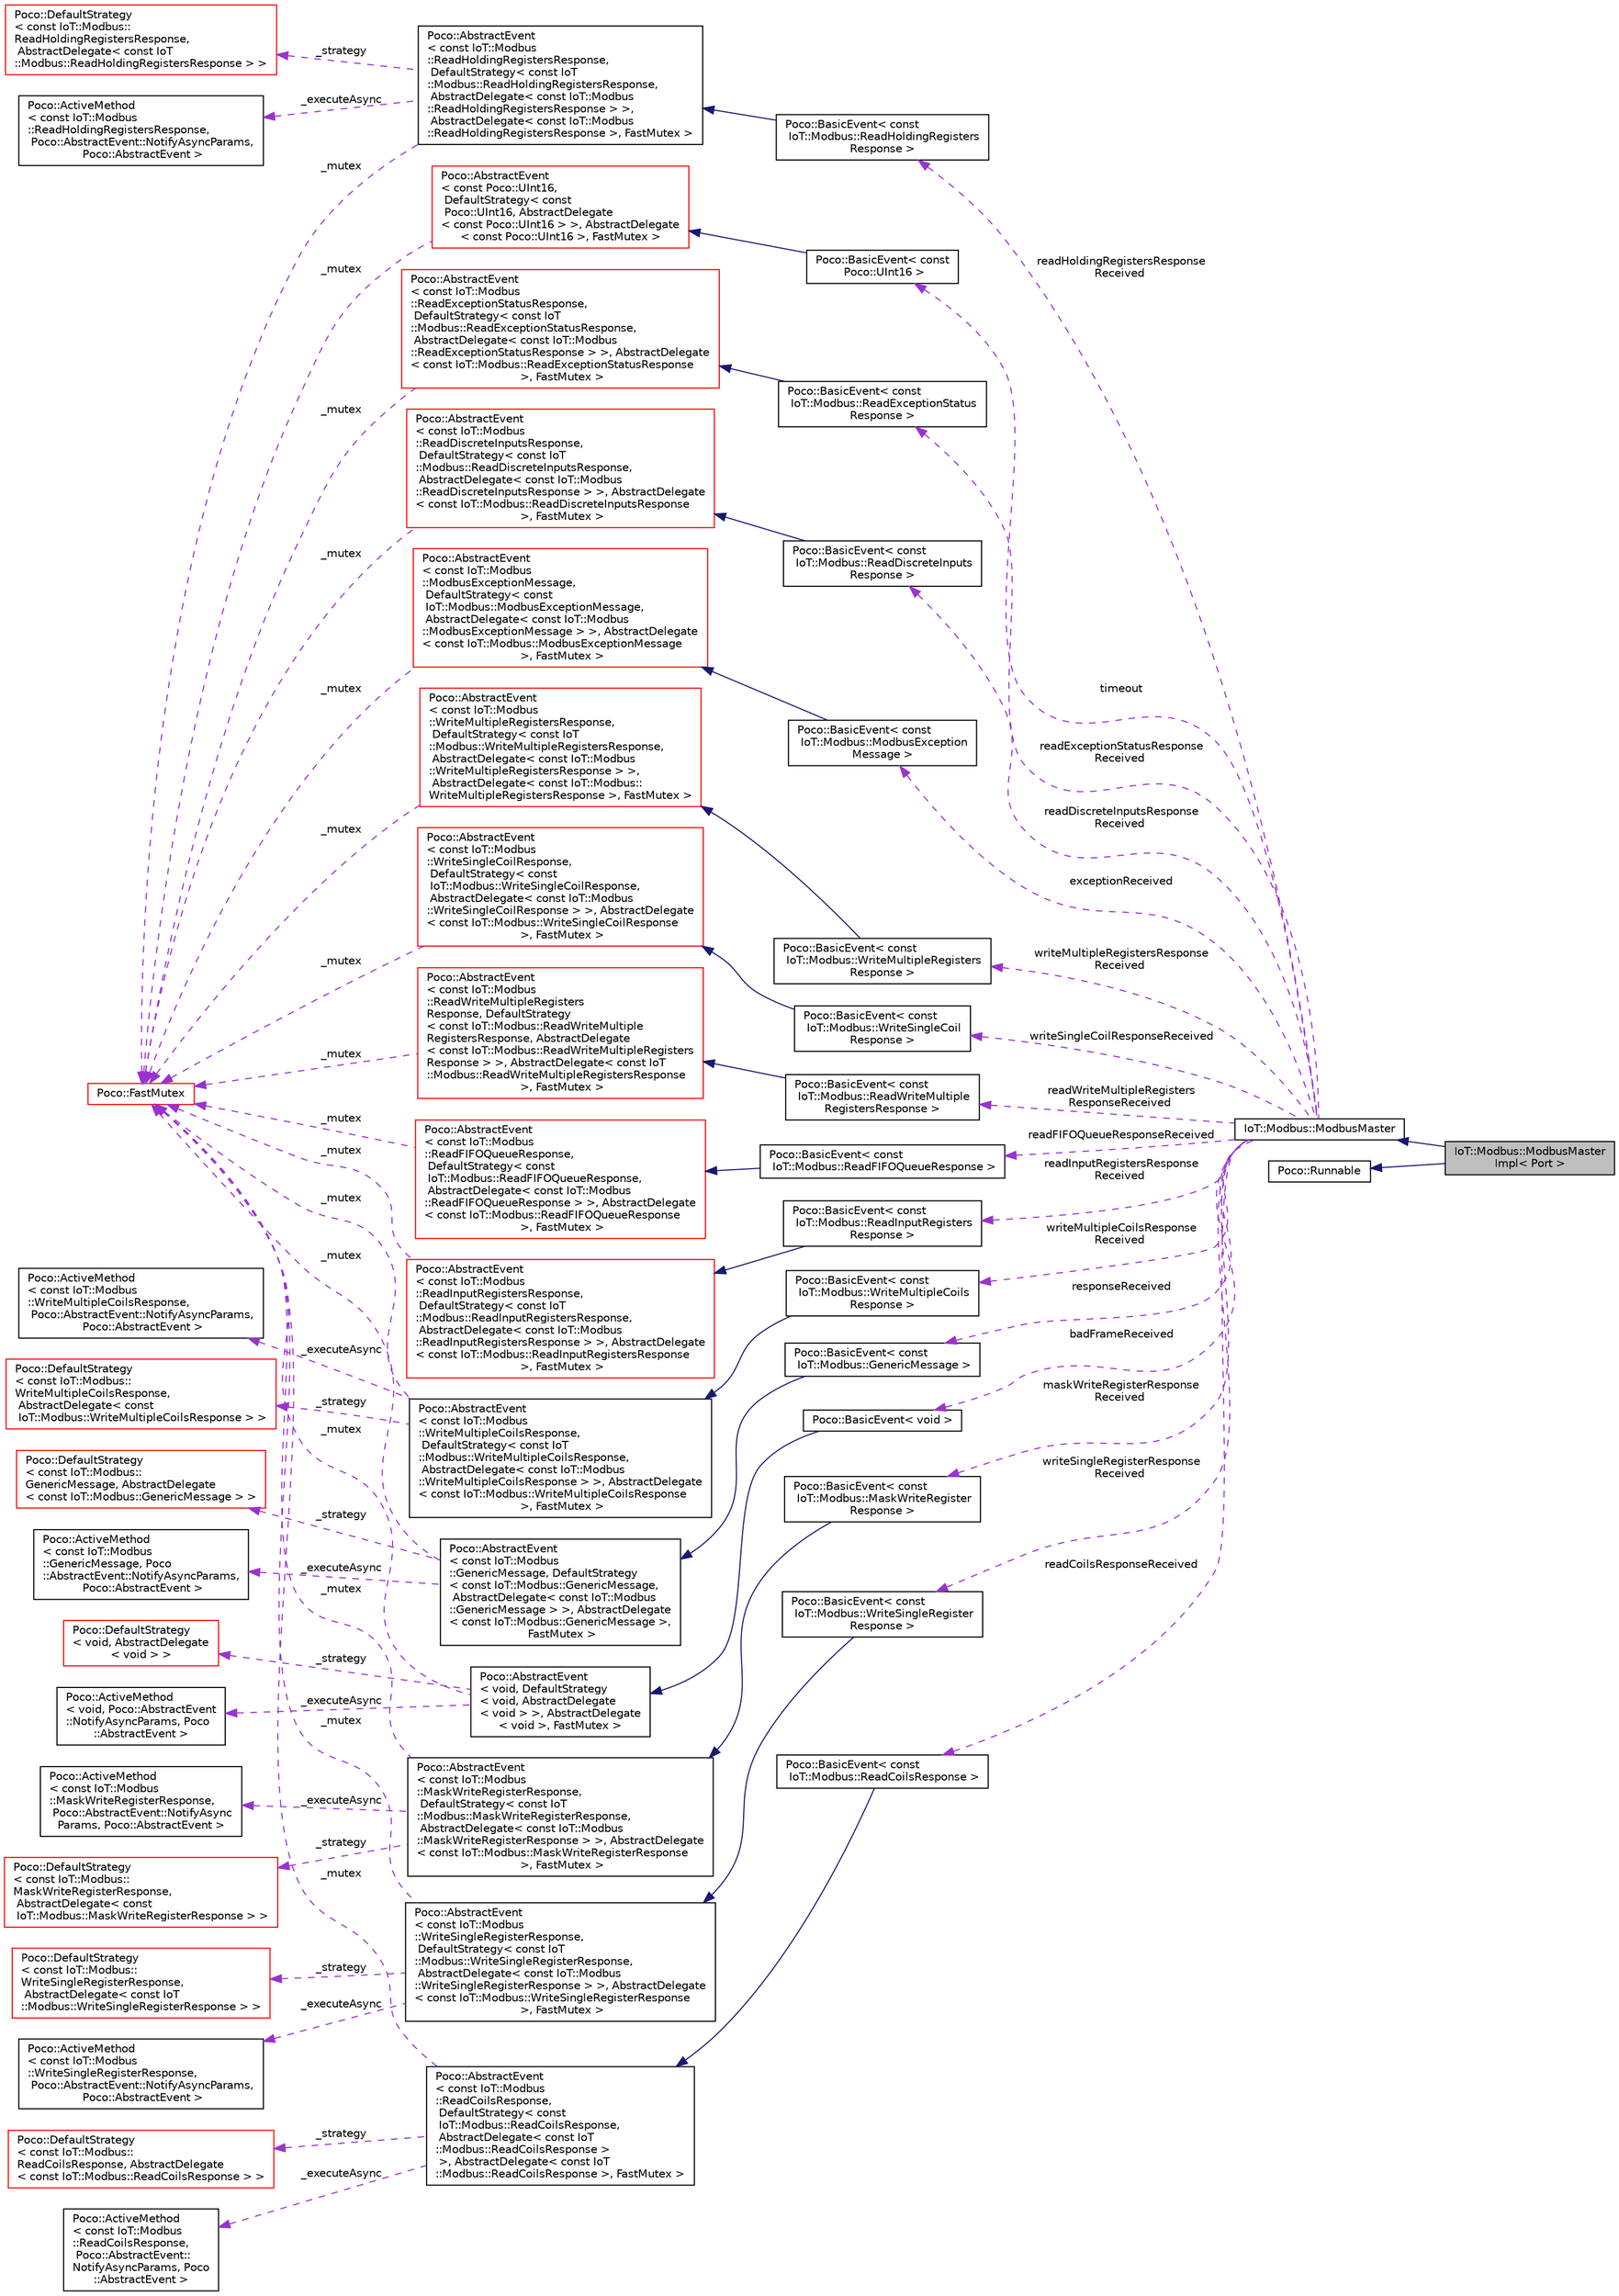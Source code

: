digraph "IoT::Modbus::ModbusMasterImpl&lt; Port &gt;"
{
 // LATEX_PDF_SIZE
  edge [fontname="Helvetica",fontsize="10",labelfontname="Helvetica",labelfontsize="10"];
  node [fontname="Helvetica",fontsize="10",shape=record];
  rankdir="LR";
  Node1 [label="IoT::Modbus::ModbusMaster\lImpl\< Port \>",height=0.2,width=0.4,color="black", fillcolor="grey75", style="filled", fontcolor="black",tooltip=" "];
  Node2 -> Node1 [dir="back",color="midnightblue",fontsize="10",style="solid"];
  Node2 [label="IoT::Modbus::ModbusMaster",height=0.2,width=0.4,color="black", fillcolor="white", style="filled",URL="$classIoT_1_1Modbus_1_1ModbusMaster.html",tooltip=" "];
  Node3 -> Node2 [dir="back",color="darkorchid3",fontsize="10",style="dashed",label=" readHoldingRegistersResponse\lReceived" ];
  Node3 [label="Poco::BasicEvent\< const\l IoT::Modbus::ReadHoldingRegisters\lResponse \>",height=0.2,width=0.4,color="black", fillcolor="white", style="filled",URL="$classPoco_1_1BasicEvent.html",tooltip=" "];
  Node4 -> Node3 [dir="back",color="midnightblue",fontsize="10",style="solid"];
  Node4 [label="Poco::AbstractEvent\l\< const IoT::Modbus\l::ReadHoldingRegistersResponse,\l DefaultStrategy\< const IoT\l::Modbus::ReadHoldingRegistersResponse,\l AbstractDelegate\< const IoT::Modbus\l::ReadHoldingRegistersResponse \> \>,\l AbstractDelegate\< const IoT::Modbus\l::ReadHoldingRegistersResponse \>, FastMutex \>",height=0.2,width=0.4,color="black", fillcolor="white", style="filled",URL="$classPoco_1_1AbstractEvent.html",tooltip=" "];
  Node5 -> Node4 [dir="back",color="darkorchid3",fontsize="10",style="dashed",label=" _strategy" ];
  Node5 [label="Poco::DefaultStrategy\l\< const IoT::Modbus::\lReadHoldingRegistersResponse,\l AbstractDelegate\< const IoT\l::Modbus::ReadHoldingRegistersResponse \> \>",height=0.2,width=0.4,color="red", fillcolor="white", style="filled",URL="$classPoco_1_1DefaultStrategy.html",tooltip=" "];
  Node7 -> Node4 [dir="back",color="darkorchid3",fontsize="10",style="dashed",label=" _executeAsync" ];
  Node7 [label="Poco::ActiveMethod\l\< const IoT::Modbus\l::ReadHoldingRegistersResponse,\l Poco::AbstractEvent::NotifyAsyncParams,\l Poco::AbstractEvent \>",height=0.2,width=0.4,color="black", fillcolor="white", style="filled",URL="$classPoco_1_1ActiveMethod.html",tooltip=" "];
  Node8 -> Node4 [dir="back",color="darkorchid3",fontsize="10",style="dashed",label=" _mutex" ];
  Node8 [label="Poco::FastMutex",height=0.2,width=0.4,color="red", fillcolor="white", style="filled",URL="$classPoco_1_1FastMutex.html",tooltip=" "];
  Node11 -> Node2 [dir="back",color="darkorchid3",fontsize="10",style="dashed",label=" writeMultipleCoilsResponse\lReceived" ];
  Node11 [label="Poco::BasicEvent\< const\l IoT::Modbus::WriteMultipleCoils\lResponse \>",height=0.2,width=0.4,color="black", fillcolor="white", style="filled",URL="$classPoco_1_1BasicEvent.html",tooltip=" "];
  Node12 -> Node11 [dir="back",color="midnightblue",fontsize="10",style="solid"];
  Node12 [label="Poco::AbstractEvent\l\< const IoT::Modbus\l::WriteMultipleCoilsResponse,\l DefaultStrategy\< const IoT\l::Modbus::WriteMultipleCoilsResponse,\l AbstractDelegate\< const IoT::Modbus\l::WriteMultipleCoilsResponse \> \>, AbstractDelegate\l\< const IoT::Modbus::WriteMultipleCoilsResponse\l \>, FastMutex \>",height=0.2,width=0.4,color="black", fillcolor="white", style="filled",URL="$classPoco_1_1AbstractEvent.html",tooltip=" "];
  Node13 -> Node12 [dir="back",color="darkorchid3",fontsize="10",style="dashed",label=" _executeAsync" ];
  Node13 [label="Poco::ActiveMethod\l\< const IoT::Modbus\l::WriteMultipleCoilsResponse,\l Poco::AbstractEvent::NotifyAsyncParams,\l Poco::AbstractEvent \>",height=0.2,width=0.4,color="black", fillcolor="white", style="filled",URL="$classPoco_1_1ActiveMethod.html",tooltip=" "];
  Node14 -> Node12 [dir="back",color="darkorchid3",fontsize="10",style="dashed",label=" _strategy" ];
  Node14 [label="Poco::DefaultStrategy\l\< const IoT::Modbus::\lWriteMultipleCoilsResponse,\l AbstractDelegate\< const\l IoT::Modbus::WriteMultipleCoilsResponse \> \>",height=0.2,width=0.4,color="red", fillcolor="white", style="filled",URL="$classPoco_1_1DefaultStrategy.html",tooltip=" "];
  Node8 -> Node12 [dir="back",color="darkorchid3",fontsize="10",style="dashed",label=" _mutex" ];
  Node16 -> Node2 [dir="back",color="darkorchid3",fontsize="10",style="dashed",label=" responseReceived" ];
  Node16 [label="Poco::BasicEvent\< const\l IoT::Modbus::GenericMessage \>",height=0.2,width=0.4,color="black", fillcolor="white", style="filled",URL="$classPoco_1_1BasicEvent.html",tooltip=" "];
  Node17 -> Node16 [dir="back",color="midnightblue",fontsize="10",style="solid"];
  Node17 [label="Poco::AbstractEvent\l\< const IoT::Modbus\l::GenericMessage, DefaultStrategy\l\< const IoT::Modbus::GenericMessage,\l AbstractDelegate\< const IoT::Modbus\l::GenericMessage \> \>, AbstractDelegate\l\< const IoT::Modbus::GenericMessage \>,\l FastMutex \>",height=0.2,width=0.4,color="black", fillcolor="white", style="filled",URL="$classPoco_1_1AbstractEvent.html",tooltip=" "];
  Node18 -> Node17 [dir="back",color="darkorchid3",fontsize="10",style="dashed",label=" _executeAsync" ];
  Node18 [label="Poco::ActiveMethod\l\< const IoT::Modbus\l::GenericMessage, Poco\l::AbstractEvent::NotifyAsyncParams,\l Poco::AbstractEvent \>",height=0.2,width=0.4,color="black", fillcolor="white", style="filled",URL="$classPoco_1_1ActiveMethod.html",tooltip=" "];
  Node19 -> Node17 [dir="back",color="darkorchid3",fontsize="10",style="dashed",label=" _strategy" ];
  Node19 [label="Poco::DefaultStrategy\l\< const IoT::Modbus::\lGenericMessage, AbstractDelegate\l\< const IoT::Modbus::GenericMessage \> \>",height=0.2,width=0.4,color="red", fillcolor="white", style="filled",URL="$classPoco_1_1DefaultStrategy.html",tooltip=" "];
  Node8 -> Node17 [dir="back",color="darkorchid3",fontsize="10",style="dashed",label=" _mutex" ];
  Node21 -> Node2 [dir="back",color="darkorchid3",fontsize="10",style="dashed",label=" badFrameReceived" ];
  Node21 [label="Poco::BasicEvent\< void \>",height=0.2,width=0.4,color="black", fillcolor="white", style="filled",URL="$classPoco_1_1BasicEvent.html",tooltip=" "];
  Node22 -> Node21 [dir="back",color="midnightblue",fontsize="10",style="solid"];
  Node22 [label="Poco::AbstractEvent\l\< void, DefaultStrategy\l\< void, AbstractDelegate\l\< void \> \>, AbstractDelegate\l\< void \>, FastMutex \>",height=0.2,width=0.4,color="black", fillcolor="white", style="filled",URL="$classPoco_1_1AbstractEvent.html",tooltip=" "];
  Node23 -> Node22 [dir="back",color="darkorchid3",fontsize="10",style="dashed",label=" _strategy" ];
  Node23 [label="Poco::DefaultStrategy\l\< void, AbstractDelegate\l\< void \> \>",height=0.2,width=0.4,color="red", fillcolor="white", style="filled",URL="$classPoco_1_1DefaultStrategy.html",tooltip=" "];
  Node25 -> Node22 [dir="back",color="darkorchid3",fontsize="10",style="dashed",label=" _executeAsync" ];
  Node25 [label="Poco::ActiveMethod\l\< void, Poco::AbstractEvent\l::NotifyAsyncParams, Poco\l::AbstractEvent \>",height=0.2,width=0.4,color="black", fillcolor="white", style="filled",URL="$classPoco_1_1ActiveMethod.html",tooltip=" "];
  Node8 -> Node22 [dir="back",color="darkorchid3",fontsize="10",style="dashed",label=" _mutex" ];
  Node26 -> Node2 [dir="back",color="darkorchid3",fontsize="10",style="dashed",label=" maskWriteRegisterResponse\lReceived" ];
  Node26 [label="Poco::BasicEvent\< const\l IoT::Modbus::MaskWriteRegister\lResponse \>",height=0.2,width=0.4,color="black", fillcolor="white", style="filled",URL="$classPoco_1_1BasicEvent.html",tooltip=" "];
  Node27 -> Node26 [dir="back",color="midnightblue",fontsize="10",style="solid"];
  Node27 [label="Poco::AbstractEvent\l\< const IoT::Modbus\l::MaskWriteRegisterResponse,\l DefaultStrategy\< const IoT\l::Modbus::MaskWriteRegisterResponse,\l AbstractDelegate\< const IoT::Modbus\l::MaskWriteRegisterResponse \> \>, AbstractDelegate\l\< const IoT::Modbus::MaskWriteRegisterResponse\l \>, FastMutex \>",height=0.2,width=0.4,color="black", fillcolor="white", style="filled",URL="$classPoco_1_1AbstractEvent.html",tooltip=" "];
  Node28 -> Node27 [dir="back",color="darkorchid3",fontsize="10",style="dashed",label=" _executeAsync" ];
  Node28 [label="Poco::ActiveMethod\l\< const IoT::Modbus\l::MaskWriteRegisterResponse,\l Poco::AbstractEvent::NotifyAsync\lParams, Poco::AbstractEvent \>",height=0.2,width=0.4,color="black", fillcolor="white", style="filled",URL="$classPoco_1_1ActiveMethod.html",tooltip=" "];
  Node8 -> Node27 [dir="back",color="darkorchid3",fontsize="10",style="dashed",label=" _mutex" ];
  Node29 -> Node27 [dir="back",color="darkorchid3",fontsize="10",style="dashed",label=" _strategy" ];
  Node29 [label="Poco::DefaultStrategy\l\< const IoT::Modbus::\lMaskWriteRegisterResponse,\l AbstractDelegate\< const\l IoT::Modbus::MaskWriteRegisterResponse \> \>",height=0.2,width=0.4,color="red", fillcolor="white", style="filled",URL="$classPoco_1_1DefaultStrategy.html",tooltip=" "];
  Node31 -> Node2 [dir="back",color="darkorchid3",fontsize="10",style="dashed",label=" writeSingleRegisterResponse\lReceived" ];
  Node31 [label="Poco::BasicEvent\< const\l IoT::Modbus::WriteSingleRegister\lResponse \>",height=0.2,width=0.4,color="black", fillcolor="white", style="filled",URL="$classPoco_1_1BasicEvent.html",tooltip=" "];
  Node32 -> Node31 [dir="back",color="midnightblue",fontsize="10",style="solid"];
  Node32 [label="Poco::AbstractEvent\l\< const IoT::Modbus\l::WriteSingleRegisterResponse,\l DefaultStrategy\< const IoT\l::Modbus::WriteSingleRegisterResponse,\l AbstractDelegate\< const IoT::Modbus\l::WriteSingleRegisterResponse \> \>, AbstractDelegate\l\< const IoT::Modbus::WriteSingleRegisterResponse\l \>, FastMutex \>",height=0.2,width=0.4,color="black", fillcolor="white", style="filled",URL="$classPoco_1_1AbstractEvent.html",tooltip=" "];
  Node33 -> Node32 [dir="back",color="darkorchid3",fontsize="10",style="dashed",label=" _executeAsync" ];
  Node33 [label="Poco::ActiveMethod\l\< const IoT::Modbus\l::WriteSingleRegisterResponse,\l Poco::AbstractEvent::NotifyAsyncParams,\l Poco::AbstractEvent \>",height=0.2,width=0.4,color="black", fillcolor="white", style="filled",URL="$classPoco_1_1ActiveMethod.html",tooltip=" "];
  Node34 -> Node32 [dir="back",color="darkorchid3",fontsize="10",style="dashed",label=" _strategy" ];
  Node34 [label="Poco::DefaultStrategy\l\< const IoT::Modbus::\lWriteSingleRegisterResponse,\l AbstractDelegate\< const IoT\l::Modbus::WriteSingleRegisterResponse \> \>",height=0.2,width=0.4,color="red", fillcolor="white", style="filled",URL="$classPoco_1_1DefaultStrategy.html",tooltip=" "];
  Node8 -> Node32 [dir="back",color="darkorchid3",fontsize="10",style="dashed",label=" _mutex" ];
  Node36 -> Node2 [dir="back",color="darkorchid3",fontsize="10",style="dashed",label=" readCoilsResponseReceived" ];
  Node36 [label="Poco::BasicEvent\< const\l IoT::Modbus::ReadCoilsResponse \>",height=0.2,width=0.4,color="black", fillcolor="white", style="filled",URL="$classPoco_1_1BasicEvent.html",tooltip=" "];
  Node37 -> Node36 [dir="back",color="midnightblue",fontsize="10",style="solid"];
  Node37 [label="Poco::AbstractEvent\l\< const IoT::Modbus\l::ReadCoilsResponse,\l DefaultStrategy\< const\l IoT::Modbus::ReadCoilsResponse,\l AbstractDelegate\< const IoT\l::Modbus::ReadCoilsResponse \>\l \>, AbstractDelegate\< const IoT\l::Modbus::ReadCoilsResponse \>, FastMutex \>",height=0.2,width=0.4,color="black", fillcolor="white", style="filled",URL="$classPoco_1_1AbstractEvent.html",tooltip=" "];
  Node38 -> Node37 [dir="back",color="darkorchid3",fontsize="10",style="dashed",label=" _strategy" ];
  Node38 [label="Poco::DefaultStrategy\l\< const IoT::Modbus::\lReadCoilsResponse, AbstractDelegate\l\< const IoT::Modbus::ReadCoilsResponse \> \>",height=0.2,width=0.4,color="red", fillcolor="white", style="filled",URL="$classPoco_1_1DefaultStrategy.html",tooltip=" "];
  Node40 -> Node37 [dir="back",color="darkorchid3",fontsize="10",style="dashed",label=" _executeAsync" ];
  Node40 [label="Poco::ActiveMethod\l\< const IoT::Modbus\l::ReadCoilsResponse,\l Poco::AbstractEvent::\lNotifyAsyncParams, Poco\l::AbstractEvent \>",height=0.2,width=0.4,color="black", fillcolor="white", style="filled",URL="$classPoco_1_1ActiveMethod.html",tooltip=" "];
  Node8 -> Node37 [dir="back",color="darkorchid3",fontsize="10",style="dashed",label=" _mutex" ];
  Node41 -> Node2 [dir="back",color="darkorchid3",fontsize="10",style="dashed",label=" readFIFOQueueResponseReceived" ];
  Node41 [label="Poco::BasicEvent\< const\l IoT::Modbus::ReadFIFOQueueResponse \>",height=0.2,width=0.4,color="black", fillcolor="white", style="filled",URL="$classPoco_1_1BasicEvent.html",tooltip=" "];
  Node42 -> Node41 [dir="back",color="midnightblue",fontsize="10",style="solid"];
  Node42 [label="Poco::AbstractEvent\l\< const IoT::Modbus\l::ReadFIFOQueueResponse,\l DefaultStrategy\< const\l IoT::Modbus::ReadFIFOQueueResponse,\l AbstractDelegate\< const IoT::Modbus\l::ReadFIFOQueueResponse \> \>, AbstractDelegate\l\< const IoT::Modbus::ReadFIFOQueueResponse\l \>, FastMutex \>",height=0.2,width=0.4,color="red", fillcolor="white", style="filled",URL="$classPoco_1_1AbstractEvent.html",tooltip=" "];
  Node8 -> Node42 [dir="back",color="darkorchid3",fontsize="10",style="dashed",label=" _mutex" ];
  Node46 -> Node2 [dir="back",color="darkorchid3",fontsize="10",style="dashed",label=" readInputRegistersResponse\lReceived" ];
  Node46 [label="Poco::BasicEvent\< const\l IoT::Modbus::ReadInputRegisters\lResponse \>",height=0.2,width=0.4,color="black", fillcolor="white", style="filled",URL="$classPoco_1_1BasicEvent.html",tooltip=" "];
  Node47 -> Node46 [dir="back",color="midnightblue",fontsize="10",style="solid"];
  Node47 [label="Poco::AbstractEvent\l\< const IoT::Modbus\l::ReadInputRegistersResponse,\l DefaultStrategy\< const IoT\l::Modbus::ReadInputRegistersResponse,\l AbstractDelegate\< const IoT::Modbus\l::ReadInputRegistersResponse \> \>, AbstractDelegate\l\< const IoT::Modbus::ReadInputRegistersResponse\l \>, FastMutex \>",height=0.2,width=0.4,color="red", fillcolor="white", style="filled",URL="$classPoco_1_1AbstractEvent.html",tooltip=" "];
  Node8 -> Node47 [dir="back",color="darkorchid3",fontsize="10",style="dashed",label=" _mutex" ];
  Node51 -> Node2 [dir="back",color="darkorchid3",fontsize="10",style="dashed",label=" timeout" ];
  Node51 [label="Poco::BasicEvent\< const\l Poco::UInt16 \>",height=0.2,width=0.4,color="black", fillcolor="white", style="filled",URL="$classPoco_1_1BasicEvent.html",tooltip=" "];
  Node52 -> Node51 [dir="back",color="midnightblue",fontsize="10",style="solid"];
  Node52 [label="Poco::AbstractEvent\l\< const Poco::UInt16,\l DefaultStrategy\< const\l Poco::UInt16, AbstractDelegate\l\< const Poco::UInt16 \> \>, AbstractDelegate\l\< const Poco::UInt16 \>, FastMutex \>",height=0.2,width=0.4,color="red", fillcolor="white", style="filled",URL="$classPoco_1_1AbstractEvent.html",tooltip=" "];
  Node8 -> Node52 [dir="back",color="darkorchid3",fontsize="10",style="dashed",label=" _mutex" ];
  Node56 -> Node2 [dir="back",color="darkorchid3",fontsize="10",style="dashed",label=" readExceptionStatusResponse\lReceived" ];
  Node56 [label="Poco::BasicEvent\< const\l IoT::Modbus::ReadExceptionStatus\lResponse \>",height=0.2,width=0.4,color="black", fillcolor="white", style="filled",URL="$classPoco_1_1BasicEvent.html",tooltip=" "];
  Node57 -> Node56 [dir="back",color="midnightblue",fontsize="10",style="solid"];
  Node57 [label="Poco::AbstractEvent\l\< const IoT::Modbus\l::ReadExceptionStatusResponse,\l DefaultStrategy\< const IoT\l::Modbus::ReadExceptionStatusResponse,\l AbstractDelegate\< const IoT::Modbus\l::ReadExceptionStatusResponse \> \>, AbstractDelegate\l\< const IoT::Modbus::ReadExceptionStatusResponse\l \>, FastMutex \>",height=0.2,width=0.4,color="red", fillcolor="white", style="filled",URL="$classPoco_1_1AbstractEvent.html",tooltip=" "];
  Node8 -> Node57 [dir="back",color="darkorchid3",fontsize="10",style="dashed",label=" _mutex" ];
  Node61 -> Node2 [dir="back",color="darkorchid3",fontsize="10",style="dashed",label=" readDiscreteInputsResponse\lReceived" ];
  Node61 [label="Poco::BasicEvent\< const\l IoT::Modbus::ReadDiscreteInputs\lResponse \>",height=0.2,width=0.4,color="black", fillcolor="white", style="filled",URL="$classPoco_1_1BasicEvent.html",tooltip=" "];
  Node62 -> Node61 [dir="back",color="midnightblue",fontsize="10",style="solid"];
  Node62 [label="Poco::AbstractEvent\l\< const IoT::Modbus\l::ReadDiscreteInputsResponse,\l DefaultStrategy\< const IoT\l::Modbus::ReadDiscreteInputsResponse,\l AbstractDelegate\< const IoT::Modbus\l::ReadDiscreteInputsResponse \> \>, AbstractDelegate\l\< const IoT::Modbus::ReadDiscreteInputsResponse\l \>, FastMutex \>",height=0.2,width=0.4,color="red", fillcolor="white", style="filled",URL="$classPoco_1_1AbstractEvent.html",tooltip=" "];
  Node8 -> Node62 [dir="back",color="darkorchid3",fontsize="10",style="dashed",label=" _mutex" ];
  Node66 -> Node2 [dir="back",color="darkorchid3",fontsize="10",style="dashed",label=" exceptionReceived" ];
  Node66 [label="Poco::BasicEvent\< const\l IoT::Modbus::ModbusException\lMessage \>",height=0.2,width=0.4,color="black", fillcolor="white", style="filled",URL="$classPoco_1_1BasicEvent.html",tooltip=" "];
  Node67 -> Node66 [dir="back",color="midnightblue",fontsize="10",style="solid"];
  Node67 [label="Poco::AbstractEvent\l\< const IoT::Modbus\l::ModbusExceptionMessage,\l DefaultStrategy\< const\l IoT::Modbus::ModbusExceptionMessage,\l AbstractDelegate\< const IoT::Modbus\l::ModbusExceptionMessage \> \>, AbstractDelegate\l\< const IoT::Modbus::ModbusExceptionMessage\l \>, FastMutex \>",height=0.2,width=0.4,color="red", fillcolor="white", style="filled",URL="$classPoco_1_1AbstractEvent.html",tooltip=" "];
  Node8 -> Node67 [dir="back",color="darkorchid3",fontsize="10",style="dashed",label=" _mutex" ];
  Node71 -> Node2 [dir="back",color="darkorchid3",fontsize="10",style="dashed",label=" writeMultipleRegistersResponse\lReceived" ];
  Node71 [label="Poco::BasicEvent\< const\l IoT::Modbus::WriteMultipleRegisters\lResponse \>",height=0.2,width=0.4,color="black", fillcolor="white", style="filled",URL="$classPoco_1_1BasicEvent.html",tooltip=" "];
  Node72 -> Node71 [dir="back",color="midnightblue",fontsize="10",style="solid"];
  Node72 [label="Poco::AbstractEvent\l\< const IoT::Modbus\l::WriteMultipleRegistersResponse,\l DefaultStrategy\< const IoT\l::Modbus::WriteMultipleRegistersResponse,\l AbstractDelegate\< const IoT::Modbus\l::WriteMultipleRegistersResponse \> \>,\l AbstractDelegate\< const IoT::Modbus::\lWriteMultipleRegistersResponse \>, FastMutex \>",height=0.2,width=0.4,color="red", fillcolor="white", style="filled",URL="$classPoco_1_1AbstractEvent.html",tooltip=" "];
  Node8 -> Node72 [dir="back",color="darkorchid3",fontsize="10",style="dashed",label=" _mutex" ];
  Node76 -> Node2 [dir="back",color="darkorchid3",fontsize="10",style="dashed",label=" writeSingleCoilResponseReceived" ];
  Node76 [label="Poco::BasicEvent\< const\l IoT::Modbus::WriteSingleCoil\lResponse \>",height=0.2,width=0.4,color="black", fillcolor="white", style="filled",URL="$classPoco_1_1BasicEvent.html",tooltip=" "];
  Node77 -> Node76 [dir="back",color="midnightblue",fontsize="10",style="solid"];
  Node77 [label="Poco::AbstractEvent\l\< const IoT::Modbus\l::WriteSingleCoilResponse,\l DefaultStrategy\< const\l IoT::Modbus::WriteSingleCoilResponse,\l AbstractDelegate\< const IoT::Modbus\l::WriteSingleCoilResponse \> \>, AbstractDelegate\l\< const IoT::Modbus::WriteSingleCoilResponse\l \>, FastMutex \>",height=0.2,width=0.4,color="red", fillcolor="white", style="filled",URL="$classPoco_1_1AbstractEvent.html",tooltip=" "];
  Node8 -> Node77 [dir="back",color="darkorchid3",fontsize="10",style="dashed",label=" _mutex" ];
  Node81 -> Node2 [dir="back",color="darkorchid3",fontsize="10",style="dashed",label=" readWriteMultipleRegisters\lResponseReceived" ];
  Node81 [label="Poco::BasicEvent\< const\l IoT::Modbus::ReadWriteMultiple\lRegistersResponse \>",height=0.2,width=0.4,color="black", fillcolor="white", style="filled",URL="$classPoco_1_1BasicEvent.html",tooltip=" "];
  Node82 -> Node81 [dir="back",color="midnightblue",fontsize="10",style="solid"];
  Node82 [label="Poco::AbstractEvent\l\< const IoT::Modbus\l::ReadWriteMultipleRegisters\lResponse, DefaultStrategy\l\< const IoT::Modbus::ReadWriteMultiple\lRegistersResponse, AbstractDelegate\l\< const IoT::Modbus::ReadWriteMultipleRegisters\lResponse \> \>, AbstractDelegate\< const IoT\l::Modbus::ReadWriteMultipleRegistersResponse\l \>, FastMutex \>",height=0.2,width=0.4,color="red", fillcolor="white", style="filled",URL="$classPoco_1_1AbstractEvent.html",tooltip=" "];
  Node8 -> Node82 [dir="back",color="darkorchid3",fontsize="10",style="dashed",label=" _mutex" ];
  Node86 -> Node1 [dir="back",color="midnightblue",fontsize="10",style="solid"];
  Node86 [label="Poco::Runnable",height=0.2,width=0.4,color="black", fillcolor="white", style="filled",URL="$classPoco_1_1Runnable.html",tooltip=" "];
}
